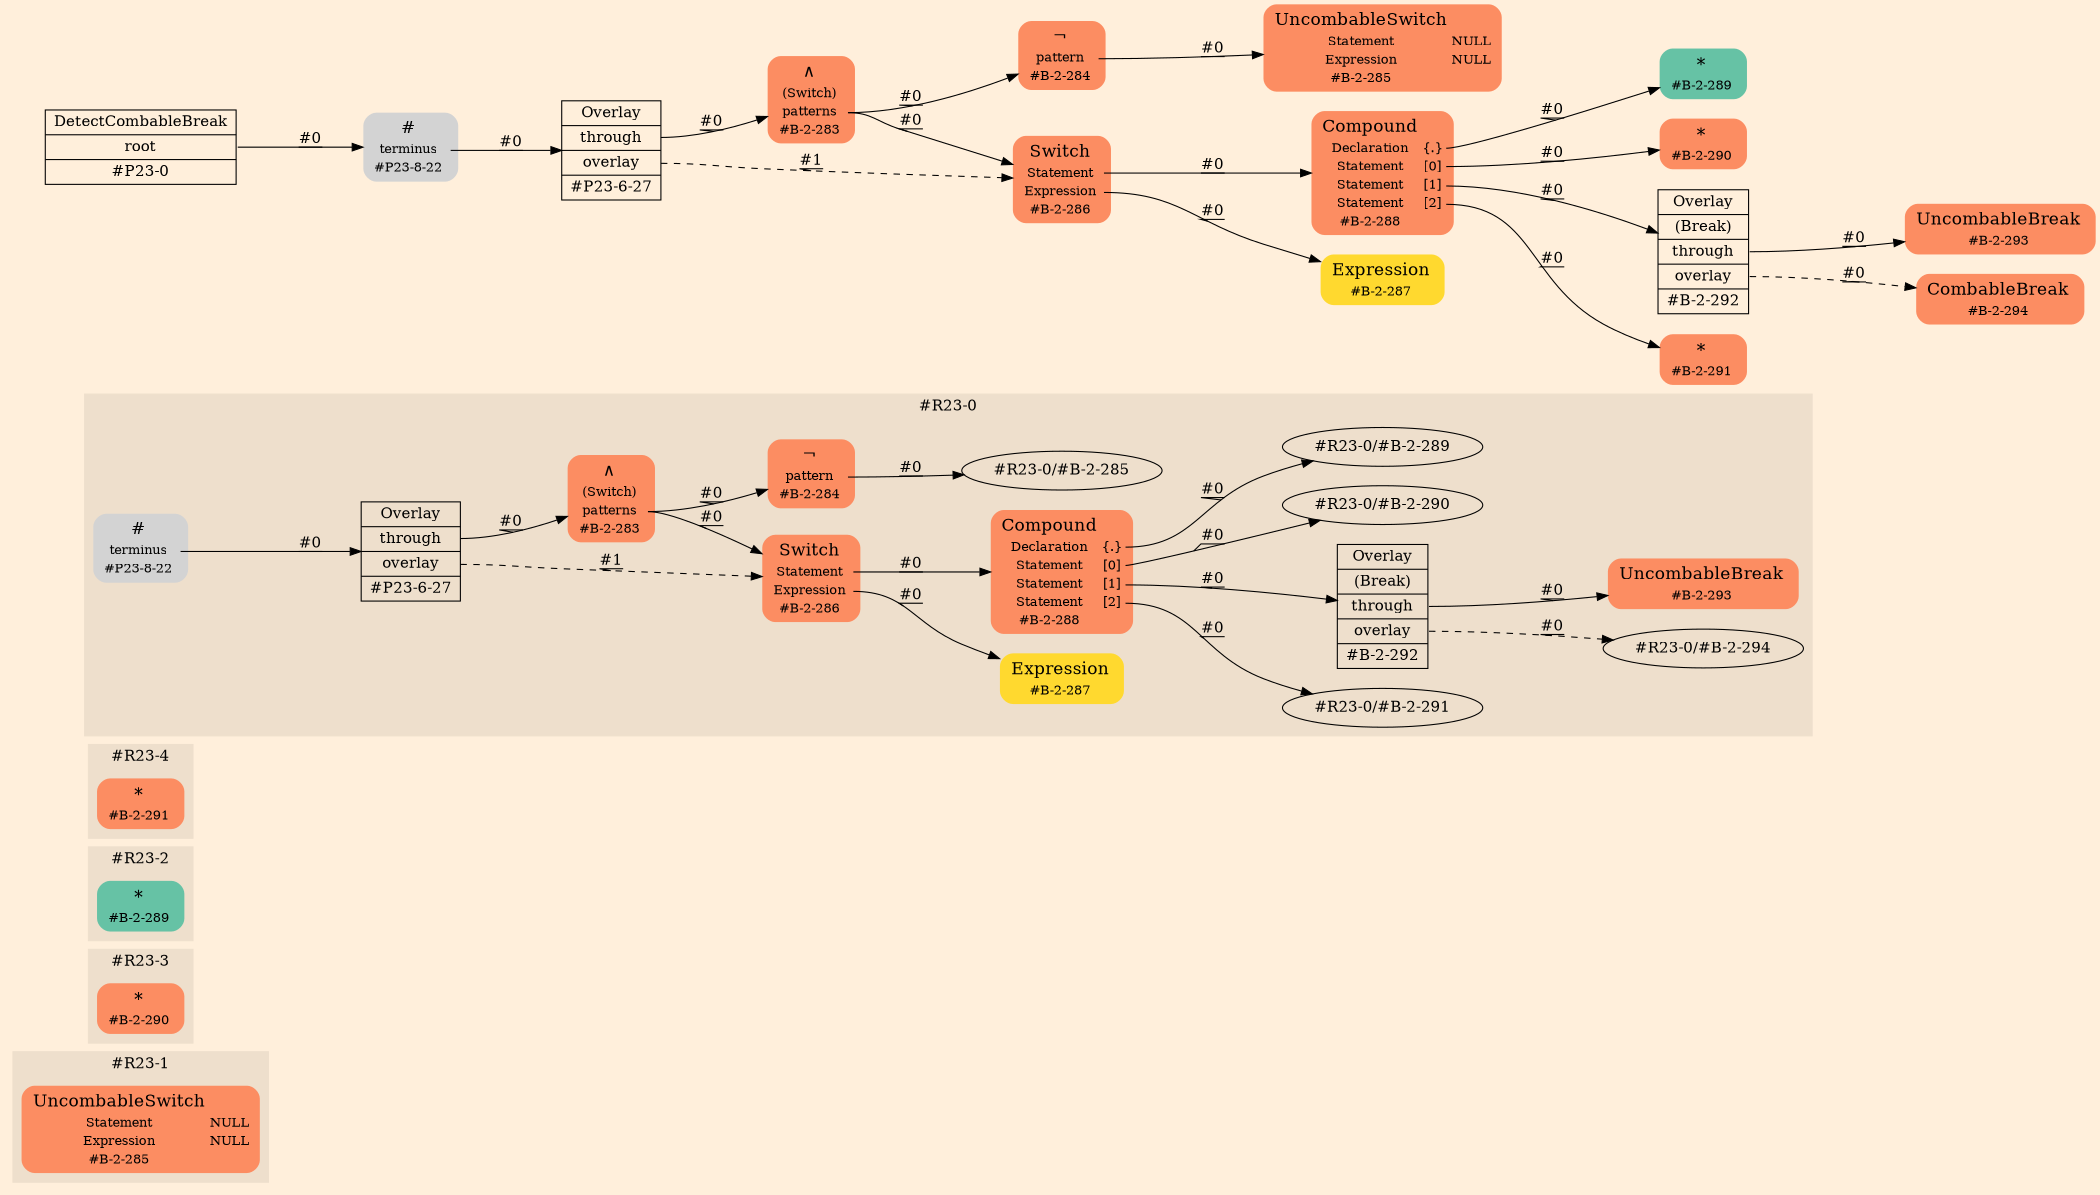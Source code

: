 digraph Inferno {
graph [
rankdir = "LR"
ranksep = 1.0
size = "14,20"
bgcolor = antiquewhite1
color = black
fontcolor = black
];
node [
];
subgraph "cluster#R23-1" {
label = "#R23-1"
style = "filled"
color = antiquewhite2
"#R23-1/#B-2-285" [
shape = "plaintext"
fillcolor = "/set28/2"
label = <<TABLE BORDER="0" CELLBORDER="0" CELLSPACING="0">
 <TR>
  <TD><FONT POINT-SIZE="16.0">UncombableSwitch</FONT></TD>
  <TD></TD>
 </TR>
 <TR>
  <TD>Statement</TD>
  <TD PORT="port0">NULL</TD>
 </TR>
 <TR>
  <TD>Expression</TD>
  <TD PORT="port1">NULL</TD>
 </TR>
 <TR>
  <TD>#B-2-285</TD>
  <TD PORT="port2"></TD>
 </TR>
</TABLE>>
style = "rounded,filled"
fontsize = "12"
];
}
subgraph "cluster#R23-3" {
label = "#R23-3"
style = "filled"
color = antiquewhite2
"#R23-3/#B-2-290" [
shape = "plaintext"
fillcolor = "/set28/2"
label = <<TABLE BORDER="0" CELLBORDER="0" CELLSPACING="0">
 <TR>
  <TD><FONT POINT-SIZE="16.0">*</FONT></TD>
  <TD></TD>
 </TR>
 <TR>
  <TD>#B-2-290</TD>
  <TD PORT="port0"></TD>
 </TR>
</TABLE>>
style = "rounded,filled"
fontsize = "12"
];
}
subgraph "cluster#R23-2" {
label = "#R23-2"
style = "filled"
color = antiquewhite2
"#R23-2/#B-2-289" [
shape = "plaintext"
fillcolor = "/set28/1"
label = <<TABLE BORDER="0" CELLBORDER="0" CELLSPACING="0">
 <TR>
  <TD><FONT POINT-SIZE="16.0">*</FONT></TD>
  <TD></TD>
 </TR>
 <TR>
  <TD>#B-2-289</TD>
  <TD PORT="port0"></TD>
 </TR>
</TABLE>>
style = "rounded,filled"
fontsize = "12"
];
}
subgraph "cluster#R23-4" {
label = "#R23-4"
style = "filled"
color = antiquewhite2
"#R23-4/#B-2-291" [
shape = "plaintext"
fillcolor = "/set28/2"
label = <<TABLE BORDER="0" CELLBORDER="0" CELLSPACING="0">
 <TR>
  <TD><FONT POINT-SIZE="16.0">*</FONT></TD>
  <TD></TD>
 </TR>
 <TR>
  <TD>#B-2-291</TD>
  <TD PORT="port0"></TD>
 </TR>
</TABLE>>
style = "rounded,filled"
fontsize = "12"
];
}
subgraph "cluster#R23-0" {
label = "#R23-0"
style = "filled"
color = antiquewhite2
"#R23-0/#B-2-287" [
shape = "plaintext"
fillcolor = "/set28/6"
label = <<TABLE BORDER="0" CELLBORDER="0" CELLSPACING="0">
 <TR>
  <TD><FONT POINT-SIZE="16.0">Expression</FONT></TD>
  <TD></TD>
 </TR>
 <TR>
  <TD>#B-2-287</TD>
  <TD PORT="port0"></TD>
 </TR>
</TABLE>>
style = "rounded,filled"
fontsize = "12"
];
"#R23-0/#P23-6-27" [
shape = "record"
fillcolor = antiquewhite2
label = "<fixed> Overlay | <port0> through | <port1> overlay | <port2> #P23-6-27"
style = "filled"
fontsize = "14"
color = black
fontcolor = black
];
"#R23-0/#B-2-293" [
shape = "plaintext"
fillcolor = "/set28/2"
label = <<TABLE BORDER="0" CELLBORDER="0" CELLSPACING="0">
 <TR>
  <TD><FONT POINT-SIZE="16.0">UncombableBreak</FONT></TD>
  <TD></TD>
 </TR>
 <TR>
  <TD>#B-2-293</TD>
  <TD PORT="port0"></TD>
 </TR>
</TABLE>>
style = "rounded,filled"
fontsize = "12"
];
"#R23-0/#P23-8-22" [
shape = "plaintext"
label = <<TABLE BORDER="0" CELLBORDER="0" CELLSPACING="0">
 <TR>
  <TD><FONT POINT-SIZE="16.0">#</FONT></TD>
  <TD></TD>
 </TR>
 <TR>
  <TD>terminus</TD>
  <TD PORT="port0"></TD>
 </TR>
 <TR>
  <TD>#P23-8-22</TD>
  <TD PORT="port1"></TD>
 </TR>
</TABLE>>
style = "rounded,filled"
fontsize = "12"
];
"#R23-0/#B-2-286" [
shape = "plaintext"
fillcolor = "/set28/2"
label = <<TABLE BORDER="0" CELLBORDER="0" CELLSPACING="0">
 <TR>
  <TD><FONT POINT-SIZE="16.0">Switch</FONT></TD>
  <TD></TD>
 </TR>
 <TR>
  <TD>Statement</TD>
  <TD PORT="port0"></TD>
 </TR>
 <TR>
  <TD>Expression</TD>
  <TD PORT="port1"></TD>
 </TR>
 <TR>
  <TD>#B-2-286</TD>
  <TD PORT="port2"></TD>
 </TR>
</TABLE>>
style = "rounded,filled"
fontsize = "12"
];
"#R23-0/#B-2-288" [
shape = "plaintext"
fillcolor = "/set28/2"
label = <<TABLE BORDER="0" CELLBORDER="0" CELLSPACING="0">
 <TR>
  <TD><FONT POINT-SIZE="16.0">Compound</FONT></TD>
  <TD></TD>
 </TR>
 <TR>
  <TD>Declaration</TD>
  <TD PORT="port0">{.}</TD>
 </TR>
 <TR>
  <TD>Statement</TD>
  <TD PORT="port1">[0]</TD>
 </TR>
 <TR>
  <TD>Statement</TD>
  <TD PORT="port2">[1]</TD>
 </TR>
 <TR>
  <TD>Statement</TD>
  <TD PORT="port3">[2]</TD>
 </TR>
 <TR>
  <TD>#B-2-288</TD>
  <TD PORT="port4"></TD>
 </TR>
</TABLE>>
style = "rounded,filled"
fontsize = "12"
];
"#R23-0/#B-2-283" [
shape = "plaintext"
fillcolor = "/set28/2"
label = <<TABLE BORDER="0" CELLBORDER="0" CELLSPACING="0">
 <TR>
  <TD><FONT POINT-SIZE="16.0">∧</FONT></TD>
  <TD></TD>
 </TR>
 <TR>
  <TD>(Switch)</TD>
  <TD PORT="port0"></TD>
 </TR>
 <TR>
  <TD>patterns</TD>
  <TD PORT="port1"></TD>
 </TR>
 <TR>
  <TD>#B-2-283</TD>
  <TD PORT="port2"></TD>
 </TR>
</TABLE>>
style = "rounded,filled"
fontsize = "12"
];
"#R23-0/#B-2-292" [
shape = "record"
fillcolor = antiquewhite2
label = "<fixed> Overlay | <port0> (Break) | <port1> through | <port2> overlay | <port3> #B-2-292"
style = "filled"
fontsize = "14"
color = black
fontcolor = black
];
"#R23-0/#B-2-284" [
shape = "plaintext"
fillcolor = "/set28/2"
label = <<TABLE BORDER="0" CELLBORDER="0" CELLSPACING="0">
 <TR>
  <TD><FONT POINT-SIZE="16.0">¬</FONT></TD>
  <TD></TD>
 </TR>
 <TR>
  <TD>pattern</TD>
  <TD PORT="port0"></TD>
 </TR>
 <TR>
  <TD>#B-2-284</TD>
  <TD PORT="port1"></TD>
 </TR>
</TABLE>>
style = "rounded,filled"
fontsize = "12"
];
"#R23-0/#P23-6-27":port0 -> "#R23-0/#B-2-283" [style="solid"
label = "#0"
decorate = true
color = black
fontcolor = black
];
"#R23-0/#P23-6-27":port1 -> "#R23-0/#B-2-286" [style="dashed"
label = "#1"
decorate = true
color = black
fontcolor = black
];
"#R23-0/#P23-8-22":port0 -> "#R23-0/#P23-6-27" [style="solid"
label = "#0"
decorate = true
color = black
fontcolor = black
];
"#R23-0/#B-2-286":port0 -> "#R23-0/#B-2-288" [style="solid"
label = "#0"
decorate = true
color = black
fontcolor = black
];
"#R23-0/#B-2-286":port1 -> "#R23-0/#B-2-287" [style="solid"
label = "#0"
decorate = true
color = black
fontcolor = black
];
"#R23-0/#B-2-288":port0 -> "#R23-0/#B-2-289" [style="solid"
label = "#0"
decorate = true
color = black
fontcolor = black
];
"#R23-0/#B-2-288":port1 -> "#R23-0/#B-2-290" [style="solid"
label = "#0"
decorate = true
color = black
fontcolor = black
];
"#R23-0/#B-2-288":port2 -> "#R23-0/#B-2-292" [style="solid"
label = "#0"
decorate = true
color = black
fontcolor = black
];
"#R23-0/#B-2-288":port3 -> "#R23-0/#B-2-291" [style="solid"
label = "#0"
decorate = true
color = black
fontcolor = black
];
"#R23-0/#B-2-283":port1 -> "#R23-0/#B-2-284" [style="solid"
label = "#0"
decorate = true
color = black
fontcolor = black
];
"#R23-0/#B-2-283":port1 -> "#R23-0/#B-2-286" [style="solid"
label = "#0"
decorate = true
color = black
fontcolor = black
];
"#R23-0/#B-2-292":port1 -> "#R23-0/#B-2-293" [style="solid"
label = "#0"
decorate = true
color = black
fontcolor = black
];
"#R23-0/#B-2-292":port2 -> "#R23-0/#B-2-294" [style="dashed"
label = "#0"
decorate = true
color = black
fontcolor = black
];
"#R23-0/#B-2-284":port0 -> "#R23-0/#B-2-285" [style="solid"
label = "#0"
decorate = true
color = black
fontcolor = black
];
}
"CR#P23-0" [
shape = "record"
fillcolor = antiquewhite1
label = "<fixed> DetectCombableBreak | <port0> root | <port1> #P23-0"
style = "filled"
fontsize = "14"
color = black
fontcolor = black
];
"#P23-8-22" [
shape = "plaintext"
label = <<TABLE BORDER="0" CELLBORDER="0" CELLSPACING="0">
 <TR>
  <TD><FONT POINT-SIZE="16.0">#</FONT></TD>
  <TD></TD>
 </TR>
 <TR>
  <TD>terminus</TD>
  <TD PORT="port0"></TD>
 </TR>
 <TR>
  <TD>#P23-8-22</TD>
  <TD PORT="port1"></TD>
 </TR>
</TABLE>>
style = "rounded,filled"
fontsize = "12"
];
"#P23-6-27" [
shape = "record"
fillcolor = antiquewhite1
label = "<fixed> Overlay | <port0> through | <port1> overlay | <port2> #P23-6-27"
style = "filled"
fontsize = "14"
color = black
fontcolor = black
];
"#B-2-283" [
shape = "plaintext"
fillcolor = "/set28/2"
label = <<TABLE BORDER="0" CELLBORDER="0" CELLSPACING="0">
 <TR>
  <TD><FONT POINT-SIZE="16.0">∧</FONT></TD>
  <TD></TD>
 </TR>
 <TR>
  <TD>(Switch)</TD>
  <TD PORT="port0"></TD>
 </TR>
 <TR>
  <TD>patterns</TD>
  <TD PORT="port1"></TD>
 </TR>
 <TR>
  <TD>#B-2-283</TD>
  <TD PORT="port2"></TD>
 </TR>
</TABLE>>
style = "rounded,filled"
fontsize = "12"
];
"#B-2-284" [
shape = "plaintext"
fillcolor = "/set28/2"
label = <<TABLE BORDER="0" CELLBORDER="0" CELLSPACING="0">
 <TR>
  <TD><FONT POINT-SIZE="16.0">¬</FONT></TD>
  <TD></TD>
 </TR>
 <TR>
  <TD>pattern</TD>
  <TD PORT="port0"></TD>
 </TR>
 <TR>
  <TD>#B-2-284</TD>
  <TD PORT="port1"></TD>
 </TR>
</TABLE>>
style = "rounded,filled"
fontsize = "12"
];
"#B-2-285" [
shape = "plaintext"
fillcolor = "/set28/2"
label = <<TABLE BORDER="0" CELLBORDER="0" CELLSPACING="0">
 <TR>
  <TD><FONT POINT-SIZE="16.0">UncombableSwitch</FONT></TD>
  <TD></TD>
 </TR>
 <TR>
  <TD>Statement</TD>
  <TD PORT="port0">NULL</TD>
 </TR>
 <TR>
  <TD>Expression</TD>
  <TD PORT="port1">NULL</TD>
 </TR>
 <TR>
  <TD>#B-2-285</TD>
  <TD PORT="port2"></TD>
 </TR>
</TABLE>>
style = "rounded,filled"
fontsize = "12"
];
"#B-2-286" [
shape = "plaintext"
fillcolor = "/set28/2"
label = <<TABLE BORDER="0" CELLBORDER="0" CELLSPACING="0">
 <TR>
  <TD><FONT POINT-SIZE="16.0">Switch</FONT></TD>
  <TD></TD>
 </TR>
 <TR>
  <TD>Statement</TD>
  <TD PORT="port0"></TD>
 </TR>
 <TR>
  <TD>Expression</TD>
  <TD PORT="port1"></TD>
 </TR>
 <TR>
  <TD>#B-2-286</TD>
  <TD PORT="port2"></TD>
 </TR>
</TABLE>>
style = "rounded,filled"
fontsize = "12"
];
"#B-2-288" [
shape = "plaintext"
fillcolor = "/set28/2"
label = <<TABLE BORDER="0" CELLBORDER="0" CELLSPACING="0">
 <TR>
  <TD><FONT POINT-SIZE="16.0">Compound</FONT></TD>
  <TD></TD>
 </TR>
 <TR>
  <TD>Declaration</TD>
  <TD PORT="port0">{.}</TD>
 </TR>
 <TR>
  <TD>Statement</TD>
  <TD PORT="port1">[0]</TD>
 </TR>
 <TR>
  <TD>Statement</TD>
  <TD PORT="port2">[1]</TD>
 </TR>
 <TR>
  <TD>Statement</TD>
  <TD PORT="port3">[2]</TD>
 </TR>
 <TR>
  <TD>#B-2-288</TD>
  <TD PORT="port4"></TD>
 </TR>
</TABLE>>
style = "rounded,filled"
fontsize = "12"
];
"#B-2-289" [
shape = "plaintext"
fillcolor = "/set28/1"
label = <<TABLE BORDER="0" CELLBORDER="0" CELLSPACING="0">
 <TR>
  <TD><FONT POINT-SIZE="16.0">*</FONT></TD>
  <TD></TD>
 </TR>
 <TR>
  <TD>#B-2-289</TD>
  <TD PORT="port0"></TD>
 </TR>
</TABLE>>
style = "rounded,filled"
fontsize = "12"
];
"#B-2-290" [
shape = "plaintext"
fillcolor = "/set28/2"
label = <<TABLE BORDER="0" CELLBORDER="0" CELLSPACING="0">
 <TR>
  <TD><FONT POINT-SIZE="16.0">*</FONT></TD>
  <TD></TD>
 </TR>
 <TR>
  <TD>#B-2-290</TD>
  <TD PORT="port0"></TD>
 </TR>
</TABLE>>
style = "rounded,filled"
fontsize = "12"
];
"#B-2-292" [
shape = "record"
fillcolor = antiquewhite1
label = "<fixed> Overlay | <port0> (Break) | <port1> through | <port2> overlay | <port3> #B-2-292"
style = "filled"
fontsize = "14"
color = black
fontcolor = black
];
"#B-2-293" [
shape = "plaintext"
fillcolor = "/set28/2"
label = <<TABLE BORDER="0" CELLBORDER="0" CELLSPACING="0">
 <TR>
  <TD><FONT POINT-SIZE="16.0">UncombableBreak</FONT></TD>
  <TD></TD>
 </TR>
 <TR>
  <TD>#B-2-293</TD>
  <TD PORT="port0"></TD>
 </TR>
</TABLE>>
style = "rounded,filled"
fontsize = "12"
];
"#B-2-294" [
shape = "plaintext"
fillcolor = "/set28/2"
label = <<TABLE BORDER="0" CELLBORDER="0" CELLSPACING="0">
 <TR>
  <TD><FONT POINT-SIZE="16.0">CombableBreak</FONT></TD>
  <TD></TD>
 </TR>
 <TR>
  <TD>#B-2-294</TD>
  <TD PORT="port0"></TD>
 </TR>
</TABLE>>
style = "rounded,filled"
fontsize = "12"
];
"#B-2-291" [
shape = "plaintext"
fillcolor = "/set28/2"
label = <<TABLE BORDER="0" CELLBORDER="0" CELLSPACING="0">
 <TR>
  <TD><FONT POINT-SIZE="16.0">*</FONT></TD>
  <TD></TD>
 </TR>
 <TR>
  <TD>#B-2-291</TD>
  <TD PORT="port0"></TD>
 </TR>
</TABLE>>
style = "rounded,filled"
fontsize = "12"
];
"#B-2-287" [
shape = "plaintext"
fillcolor = "/set28/6"
label = <<TABLE BORDER="0" CELLBORDER="0" CELLSPACING="0">
 <TR>
  <TD><FONT POINT-SIZE="16.0">Expression</FONT></TD>
  <TD></TD>
 </TR>
 <TR>
  <TD>#B-2-287</TD>
  <TD PORT="port0"></TD>
 </TR>
</TABLE>>
style = "rounded,filled"
fontsize = "12"
];
"CR#P23-0":port0 -> "#P23-8-22" [style="solid"
label = "#0"
decorate = true
color = black
fontcolor = black
];
"#P23-8-22":port0 -> "#P23-6-27" [style="solid"
label = "#0"
decorate = true
color = black
fontcolor = black
];
"#P23-6-27":port0 -> "#B-2-283" [style="solid"
label = "#0"
decorate = true
color = black
fontcolor = black
];
"#P23-6-27":port1 -> "#B-2-286" [style="dashed"
label = "#1"
decorate = true
color = black
fontcolor = black
];
"#B-2-283":port1 -> "#B-2-284" [style="solid"
label = "#0"
decorate = true
color = black
fontcolor = black
];
"#B-2-283":port1 -> "#B-2-286" [style="solid"
label = "#0"
decorate = true
color = black
fontcolor = black
];
"#B-2-284":port0 -> "#B-2-285" [style="solid"
label = "#0"
decorate = true
color = black
fontcolor = black
];
"#B-2-286":port0 -> "#B-2-288" [style="solid"
label = "#0"
decorate = true
color = black
fontcolor = black
];
"#B-2-286":port1 -> "#B-2-287" [style="solid"
label = "#0"
decorate = true
color = black
fontcolor = black
];
"#B-2-288":port0 -> "#B-2-289" [style="solid"
label = "#0"
decorate = true
color = black
fontcolor = black
];
"#B-2-288":port1 -> "#B-2-290" [style="solid"
label = "#0"
decorate = true
color = black
fontcolor = black
];
"#B-2-288":port2 -> "#B-2-292" [style="solid"
label = "#0"
decorate = true
color = black
fontcolor = black
];
"#B-2-288":port3 -> "#B-2-291" [style="solid"
label = "#0"
decorate = true
color = black
fontcolor = black
];
"#B-2-292":port1 -> "#B-2-293" [style="solid"
label = "#0"
decorate = true
color = black
fontcolor = black
];
"#B-2-292":port2 -> "#B-2-294" [style="dashed"
label = "#0"
decorate = true
color = black
fontcolor = black
];
}
